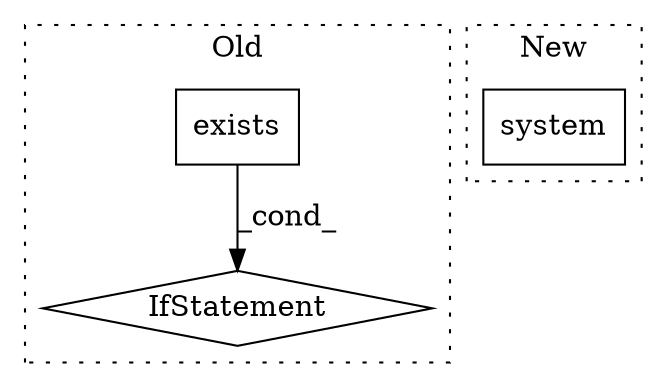 digraph G {
subgraph cluster0 {
1 [label="exists" a="32" s="1201" l="8" shape="box"];
3 [label="IfStatement" a="25" s="1186,1209" l="4,2" shape="diamond"];
label = "Old";
style="dotted";
}
subgraph cluster1 {
2 [label="system" a="32" s="1271,1323" l="7,1" shape="box"];
label = "New";
style="dotted";
}
1 -> 3 [label="_cond_"];
}